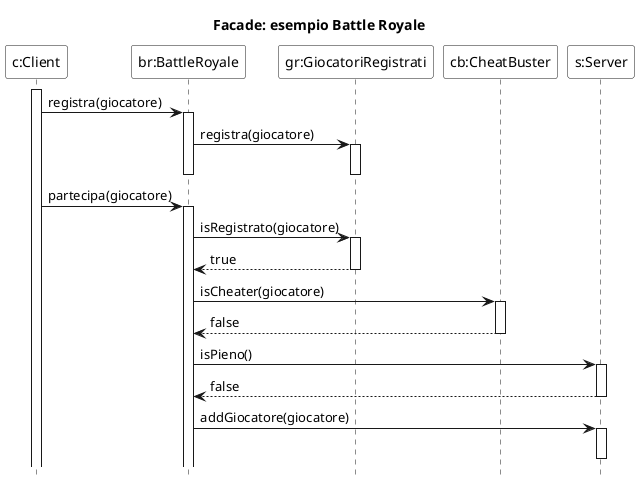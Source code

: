 ' Documentazione: https://plantuml.com/sequence-diagram

@startuml
' START STYLE
skinparam {
	monochrome true
	'shadowing false
}
skinparam sequence {
	participantBackgroundColor white
}
hide footbox
' END STYLE

title Facade: esempio Battle Royale

' Aggiungo delle etichette
participant "c:Client" as c
participant "br:BattleRoyale" as br
participant "gr:GiocatoriRegistrati" as gr

participant "cb:CheatBuster" as cb

participant "s:Server" as s

'participant "g:Giocatore" as g
activate c

c -> br: registra(giocatore)
activate br

br -> gr: registra(giocatore)
activate gr
deactivate gr
deactivate br

c -> br: partecipa(giocatore)
activate br

br -> gr: isRegistrato(giocatore)
activate gr
gr --> br: true
deactivate gr

br -> cb: isCheater(giocatore)
activate cb
cb --> br: false
deactivate cb

br -> s: isPieno()
activate s
s --> br: false
deactivate s

br -> s: addGiocatore(giocatore)
activate s
's --> br
deactivate s

@enduml